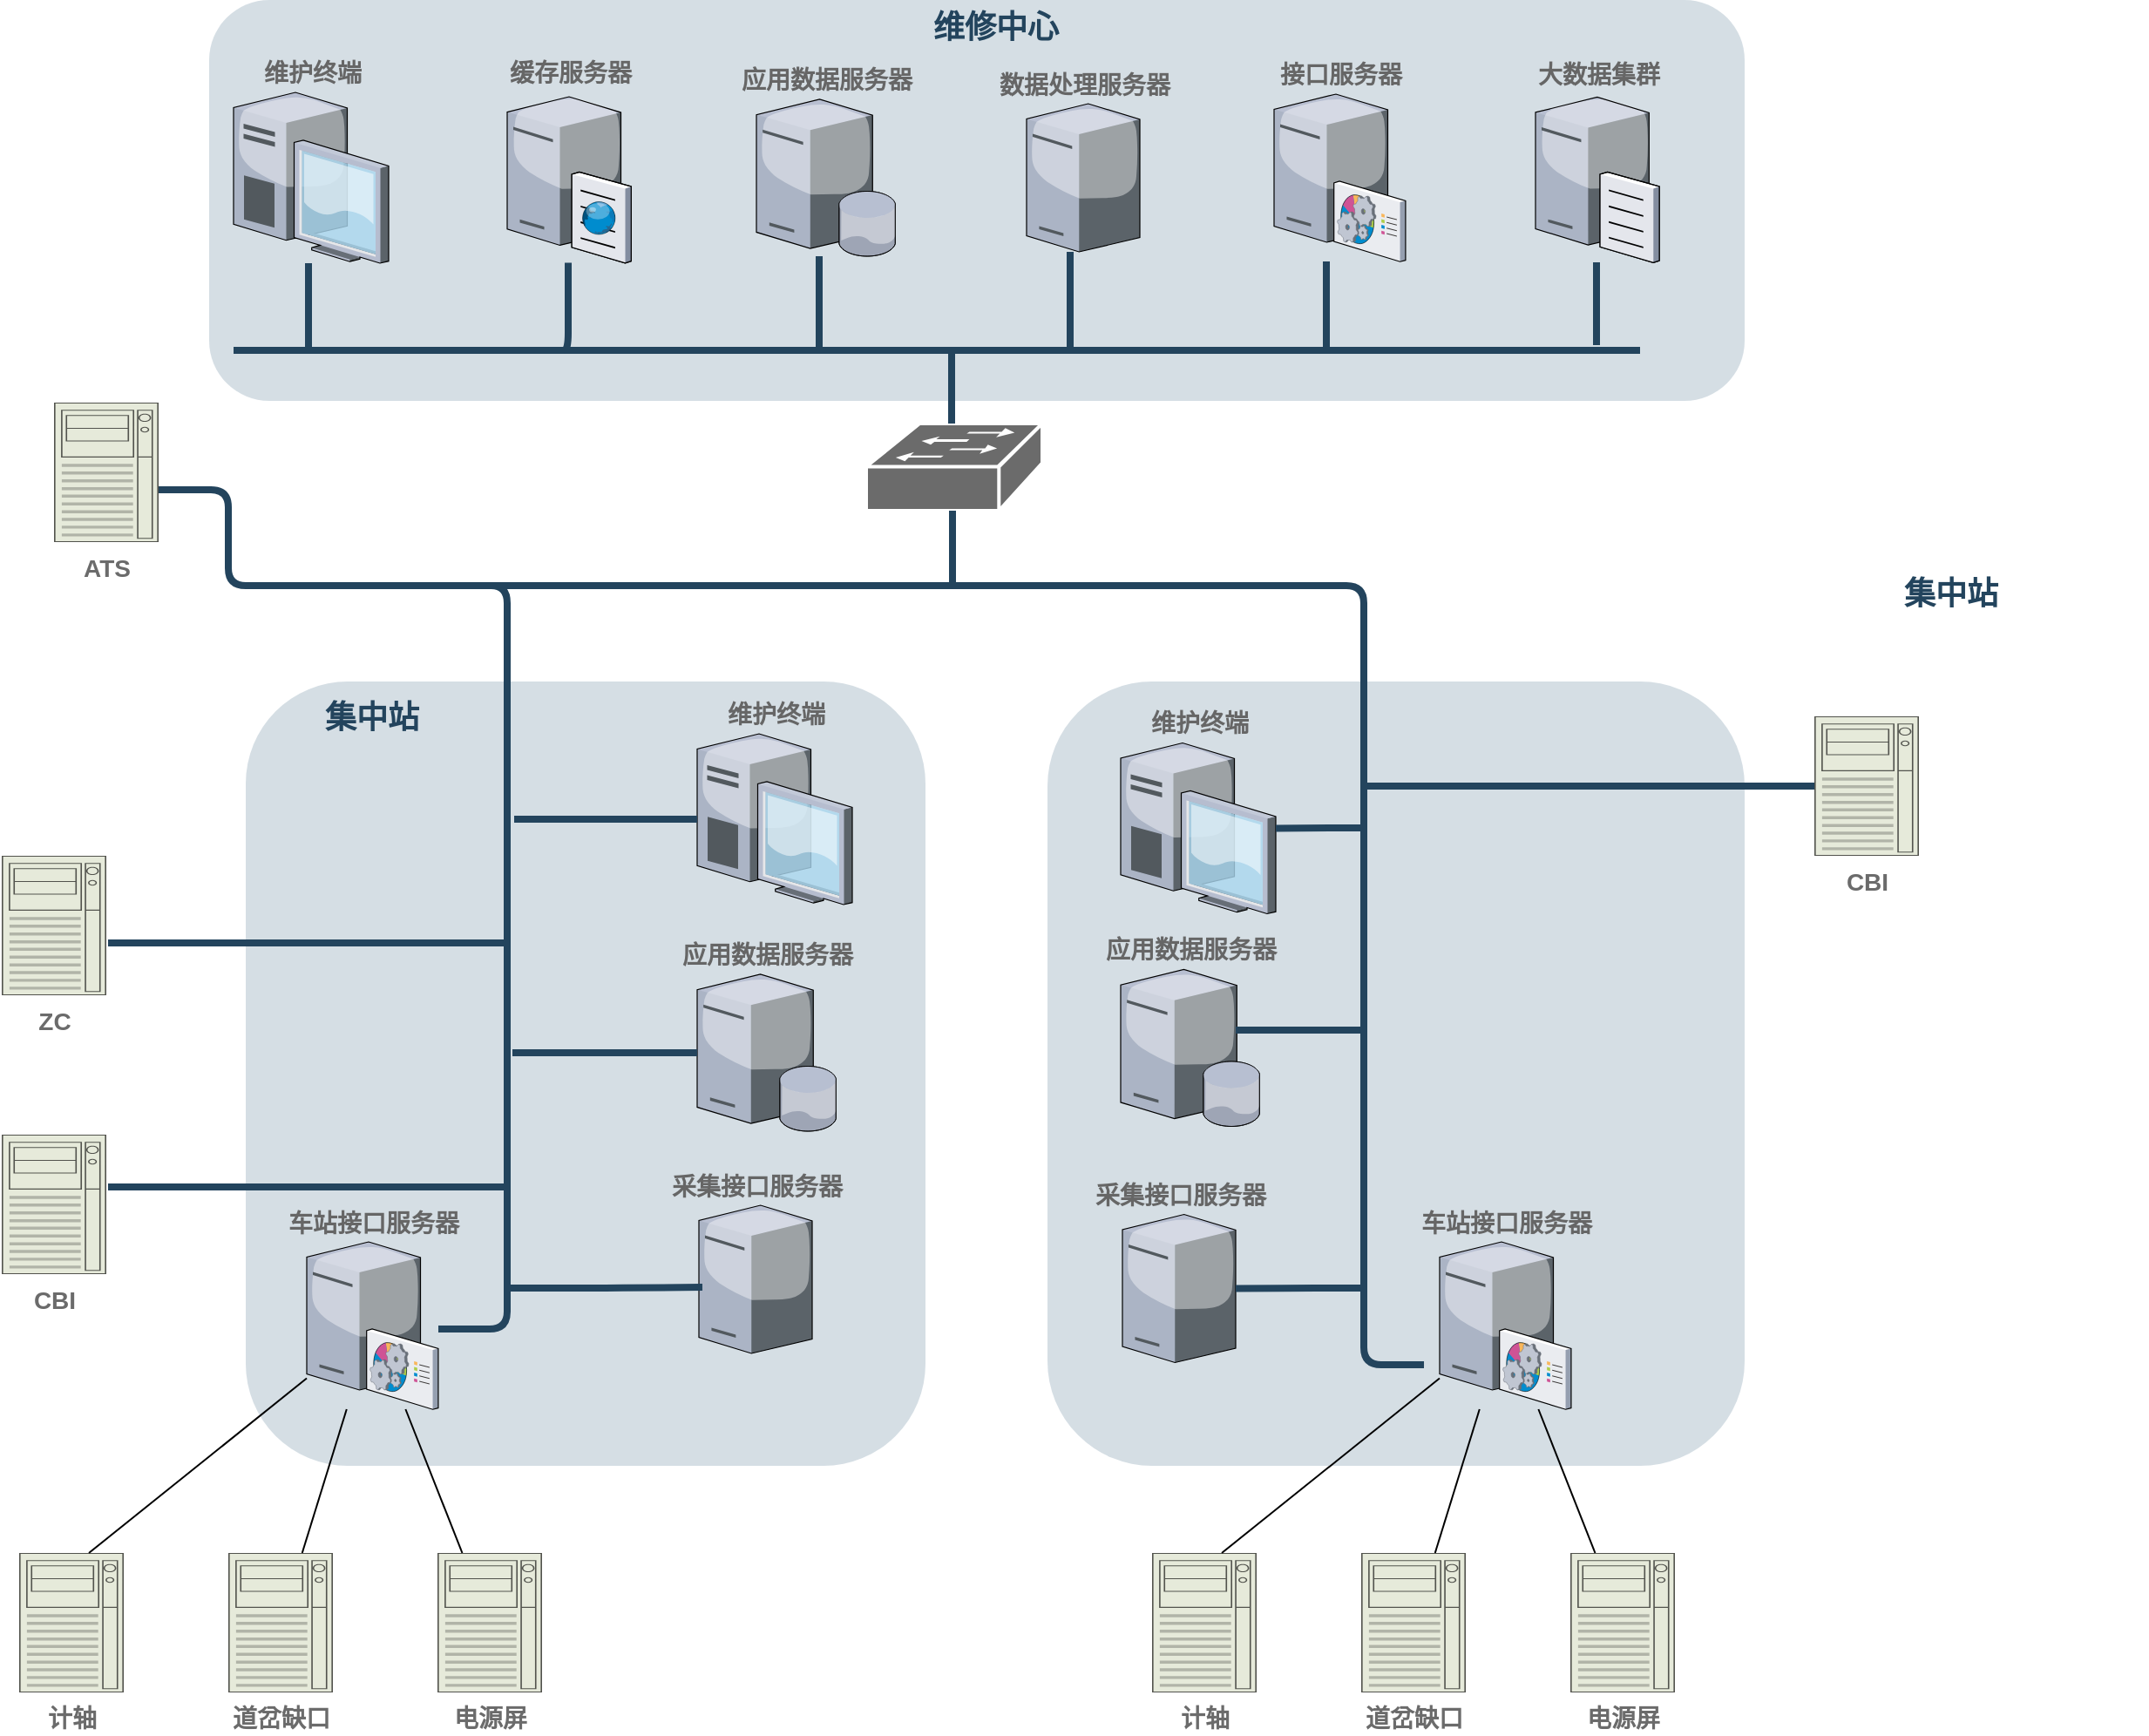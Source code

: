<mxfile version="22.1.18" type="github">
  <diagram id="6a731a19-8d31-9384-78a2-239565b7b9f0" name="Page-1">
    <mxGraphModel dx="2253" dy="738" grid="1" gridSize="10" guides="1" tooltips="1" connect="1" arrows="1" fold="1" page="1" pageScale="1" pageWidth="827" pageHeight="1169" background="none" math="0" shadow="0">
      <root>
        <mxCell id="0" />
        <mxCell id="1" parent="0" />
        <mxCell id="2095" value="" style="rounded=1;whiteSpace=wrap;html=1;strokeColor=none;fillColor=#BAC8D3;fontSize=24;fontColor=#23445D;align=center;opacity=60;" parent="1" vertex="1">
          <mxGeometry x="39" y="9" width="881" height="230" as="geometry" />
        </mxCell>
        <mxCell id="2107" value="" style="shape=mxgraph.cisco.switches.workgroup_switch;html=1;dashed=0;fillColor=#6B6B6B;strokeColor=#ffffff;strokeWidth=2;verticalLabelPosition=bottom;verticalAlign=top;fontFamily=Helvetica;fontSize=36;fontColor=#FFB366" parent="1" vertex="1">
          <mxGeometry x="416" y="252" width="101" height="50" as="geometry" />
        </mxCell>
        <mxCell id="2152" value="" style="line;html=1;strokeColor=#23445D;" parent="1" vertex="1">
          <mxGeometry x="53" y="205" width="807" height="10" as="geometry" />
        </mxCell>
        <mxCell id="2155" value="" style="edgeStyle=elbowEdgeStyle;elbow=horizontal;endArrow=none;html=1;strokeColor=#23445D;endFill=0;strokeWidth=4;rounded=1" parent="1" target="vkNKLQlULWIMrCskGfcK-2239" edge="1">
          <mxGeometry width="100" height="100" relative="1" as="geometry">
            <mxPoint x="533" y="210" as="sourcePoint" />
            <mxPoint x="533" y="157" as="targetPoint" />
          </mxGeometry>
        </mxCell>
        <mxCell id="2159" value="" style="edgeStyle=elbowEdgeStyle;elbow=horizontal;endArrow=none;html=1;strokeColor=#23445D;endFill=0;strokeWidth=4;rounded=1;" parent="1" target="vkNKLQlULWIMrCskGfcK-2234" edge="1">
          <mxGeometry width="100" height="100" relative="1" as="geometry">
            <mxPoint x="389" y="210" as="sourcePoint" />
            <mxPoint x="389" y="157" as="targetPoint" />
            <Array as="points">
              <mxPoint x="389" y="180" />
            </Array>
          </mxGeometry>
        </mxCell>
        <mxCell id="2160" value="" style="edgeStyle=elbowEdgeStyle;elbow=horizontal;endArrow=none;html=1;strokeColor=#23445D;endFill=0;strokeWidth=4;rounded=1;" parent="1" target="vkNKLQlULWIMrCskGfcK-2237" edge="1">
          <mxGeometry width="100" height="100" relative="1" as="geometry">
            <mxPoint x="240" y="210" as="sourcePoint" />
            <mxPoint x="245" y="157" as="targetPoint" />
            <Array as="points">
              <mxPoint x="245" y="180" />
            </Array>
          </mxGeometry>
        </mxCell>
        <mxCell id="2161" value="" style="edgeStyle=elbowEdgeStyle;elbow=horizontal;endArrow=none;html=1;strokeColor=#23445D;endFill=0;strokeWidth=4;rounded=1" parent="1" target="vkNKLQlULWIMrCskGfcK-2240" edge="1">
          <mxGeometry width="100" height="100" relative="1" as="geometry">
            <mxPoint x="96" y="210" as="sourcePoint" />
            <mxPoint x="96" y="157" as="targetPoint" />
          </mxGeometry>
        </mxCell>
        <mxCell id="2162" value="" style="edgeStyle=elbowEdgeStyle;elbow=horizontal;endArrow=none;html=1;strokeColor=#23445D;endFill=0;strokeWidth=4;rounded=1" parent="1" target="2107" edge="1">
          <mxGeometry width="100" height="100" relative="1" as="geometry">
            <mxPoint x="465" y="210" as="sourcePoint" />
            <mxPoint x="465" y="240" as="targetPoint" />
          </mxGeometry>
        </mxCell>
        <mxCell id="2163" value="" style="edgeStyle=elbowEdgeStyle;elbow=horizontal;endArrow=none;html=1;strokeColor=#23445D;endFill=0;strokeWidth=4;rounded=1" parent="1" source="2107" edge="1">
          <mxGeometry width="100" height="100" relative="1" as="geometry">
            <mxPoint x="465.0" y="303" as="sourcePoint" />
            <mxPoint x="465.278" y="345.083" as="targetPoint" />
          </mxGeometry>
        </mxCell>
        <mxCell id="2226" value="&lt;font color=&quot;#23445d&quot; style=&quot;font-size: 18px;&quot;&gt;维修中心&lt;/font&gt;" style="rounded=1;whiteSpace=wrap;html=1;strokeColor=none;fillColor=none;fontSize=18;fontColor=#742B21;align=center;fontStyle=1" parent="1" vertex="1">
          <mxGeometry x="377.5" y="15" width="225" height="19" as="geometry" />
        </mxCell>
        <mxCell id="chNrVIpnMzZten6UTjGX-2267" value="" style="edgeStyle=elbowEdgeStyle;elbow=horizontal;endArrow=none;html=1;strokeColor=#23445D;endFill=0;strokeWidth=4;rounded=1;" parent="1" target="vkNKLQlULWIMrCskGfcK-2236" edge="1">
          <mxGeometry width="100" height="100" relative="1" as="geometry">
            <mxPoint x="680" y="209" as="sourcePoint" />
            <mxPoint x="687" y="160" as="targetPoint" />
            <Array as="points">
              <mxPoint x="680" y="170" />
            </Array>
          </mxGeometry>
        </mxCell>
        <mxCell id="chNrVIpnMzZten6UTjGX-2269" value="" style="rounded=1;whiteSpace=wrap;html=1;strokeColor=none;fillColor=#BAC8D3;fontSize=24;fontColor=#23445D;align=right;opacity=60;labelPosition=left;verticalLabelPosition=top;verticalAlign=bottom;" parent="1" vertex="1">
          <mxGeometry x="60" y="400" width="390" height="450" as="geometry" />
        </mxCell>
        <mxCell id="vkNKLQlULWIMrCskGfcK-2234" value="应用数据服务器" style="verticalLabelPosition=top;sketch=0;aspect=fixed;html=1;verticalAlign=bottom;strokeColor=none;align=center;outlineConnect=0;shape=mxgraph.citrix.database_server;labelPosition=center;fontSize=14;fontStyle=1;fontColor=#666666;" vertex="1" parent="1">
          <mxGeometry x="353" y="66" width="80" height="90" as="geometry" />
        </mxCell>
        <mxCell id="vkNKLQlULWIMrCskGfcK-2235" value="大数据集群" style="verticalLabelPosition=top;sketch=0;aspect=fixed;html=1;verticalAlign=bottom;strokeColor=none;align=center;outlineConnect=0;shape=mxgraph.citrix.file_server;fontStyle=1;fontColor=#666666;labelPosition=center;fontSize=14;" vertex="1" parent="1">
          <mxGeometry x="800" y="62.5" width="71" height="97" as="geometry" />
        </mxCell>
        <mxCell id="vkNKLQlULWIMrCskGfcK-2236" value="接口服务器" style="verticalLabelPosition=top;sketch=0;aspect=fixed;html=1;verticalAlign=bottom;strokeColor=none;align=center;outlineConnect=0;shape=mxgraph.citrix.command_center;labelPosition=center;fontSize=14;fontStyle=1;fontColor=#666666;" vertex="1" parent="1">
          <mxGeometry x="650" y="63" width="75.5" height="96" as="geometry" />
        </mxCell>
        <mxCell id="vkNKLQlULWIMrCskGfcK-2237" value="缓存服务器" style="verticalLabelPosition=top;sketch=0;aspect=fixed;html=1;verticalAlign=bottom;strokeColor=none;align=center;outlineConnect=0;shape=mxgraph.citrix.cache_server;labelPosition=center;fontSize=14;fontStyle=1;fontColor=#666666;" vertex="1" parent="1">
          <mxGeometry x="210" y="62.25" width="71" height="97.5" as="geometry" />
        </mxCell>
        <mxCell id="vkNKLQlULWIMrCskGfcK-2239" value="数据处理服务器" style="verticalLabelPosition=top;sketch=0;aspect=fixed;html=1;verticalAlign=bottom;strokeColor=none;align=center;outlineConnect=0;shape=mxgraph.citrix.tower_server;fontSize=14;fontStyle=1;labelPosition=center;fontColor=#666666;" vertex="1" parent="1">
          <mxGeometry x="508" y="68.5" width="65" height="85" as="geometry" />
        </mxCell>
        <mxCell id="vkNKLQlULWIMrCskGfcK-2240" value="维护终端" style="verticalLabelPosition=top;sketch=0;aspect=fixed;html=1;verticalAlign=bottom;strokeColor=none;align=center;outlineConnect=0;shape=mxgraph.citrix.desktop;fontStyle=1;fontSize=14;labelPosition=center;fontColor=#666666;" vertex="1" parent="1">
          <mxGeometry x="53" y="62" width="89" height="98" as="geometry" />
        </mxCell>
        <mxCell id="vkNKLQlULWIMrCskGfcK-2241" value="" style="edgeStyle=elbowEdgeStyle;elbow=horizontal;endArrow=none;html=1;strokeColor=#23445D;endFill=0;strokeWidth=4;rounded=1;exitX=0.969;exitY=0.2;exitDx=0;exitDy=0;exitPerimeter=0;" edge="1" parent="1" source="2152" target="vkNKLQlULWIMrCskGfcK-2235">
          <mxGeometry width="100" height="100" relative="1" as="geometry">
            <mxPoint x="697" y="219" as="sourcePoint" />
            <mxPoint x="697" y="169" as="targetPoint" />
          </mxGeometry>
        </mxCell>
        <mxCell id="vkNKLQlULWIMrCskGfcK-2242" value="" style="edgeStyle=elbowEdgeStyle;elbow=horizontal;endArrow=none;html=1;strokeColor=#23445D;endFill=0;strokeWidth=4;rounded=1;exitX=0.167;exitY=0.3;exitDx=0;exitDy=0;exitPerimeter=0;" edge="1" parent="1">
          <mxGeometry width="100" height="100" relative="1" as="geometry">
            <mxPoint x="191.87" y="345" as="sourcePoint" />
            <mxPoint x="170.5" y="771.5" as="targetPoint" />
            <Array as="points">
              <mxPoint x="210" y="542" />
            </Array>
          </mxGeometry>
        </mxCell>
        <mxCell id="vkNKLQlULWIMrCskGfcK-2243" value="&lt;font color=&quot;#23445d&quot;&gt;集中站&lt;/font&gt;" style="rounded=1;whiteSpace=wrap;html=1;strokeColor=none;fillColor=none;fontSize=18;fontColor=#742B21;align=center;fontStyle=1" vertex="1" parent="1">
          <mxGeometry x="20.25" y="411" width="225" height="19" as="geometry" />
        </mxCell>
        <mxCell id="vkNKLQlULWIMrCskGfcK-2246" value="维护终端" style="verticalLabelPosition=top;sketch=0;aspect=fixed;html=1;verticalAlign=bottom;strokeColor=none;align=center;outlineConnect=0;shape=mxgraph.citrix.desktop;fontStyle=1;fontSize=14;labelPosition=center;fontColor=#666666;" vertex="1" parent="1">
          <mxGeometry x="319" y="430" width="89" height="98" as="geometry" />
        </mxCell>
        <mxCell id="vkNKLQlULWIMrCskGfcK-2248" value="" style="edgeStyle=elbowEdgeStyle;elbow=horizontal;endArrow=none;html=1;strokeColor=#23445D;endFill=0;strokeWidth=4;rounded=1" edge="1" parent="1" target="vkNKLQlULWIMrCskGfcK-2246">
          <mxGeometry width="100" height="100" relative="1" as="geometry">
            <mxPoint x="214" y="479" as="sourcePoint" />
            <mxPoint x="315" y="474" as="targetPoint" />
          </mxGeometry>
        </mxCell>
        <mxCell id="vkNKLQlULWIMrCskGfcK-2249" value="应用数据服务器" style="verticalLabelPosition=top;sketch=0;aspect=fixed;html=1;verticalAlign=bottom;strokeColor=none;align=center;outlineConnect=0;shape=mxgraph.citrix.database_server;labelPosition=center;fontSize=14;fontStyle=1;fontColor=#666666;" vertex="1" parent="1">
          <mxGeometry x="319" y="568" width="80" height="90" as="geometry" />
        </mxCell>
        <mxCell id="vkNKLQlULWIMrCskGfcK-2250" value="" style="edgeStyle=elbowEdgeStyle;elbow=horizontal;endArrow=none;html=1;strokeColor=#23445D;endFill=0;strokeWidth=4;rounded=1" edge="1" parent="1" target="vkNKLQlULWIMrCskGfcK-2249">
          <mxGeometry width="100" height="100" relative="1" as="geometry">
            <mxPoint x="213" y="613" as="sourcePoint" />
            <mxPoint x="320" y="616" as="targetPoint" />
            <Array as="points" />
          </mxGeometry>
        </mxCell>
        <mxCell id="vkNKLQlULWIMrCskGfcK-2251" value="采集接口服务器" style="verticalLabelPosition=top;sketch=0;aspect=fixed;html=1;verticalAlign=bottom;strokeColor=none;align=center;outlineConnect=0;shape=mxgraph.citrix.tower_server;fontSize=14;fontStyle=1;labelPosition=center;fontColor=#666666;" vertex="1" parent="1">
          <mxGeometry x="320" y="700.5" width="65" height="85" as="geometry" />
        </mxCell>
        <mxCell id="vkNKLQlULWIMrCskGfcK-2252" value="" style="edgeStyle=elbowEdgeStyle;elbow=horizontal;endArrow=none;html=1;strokeColor=#23445D;endFill=0;strokeWidth=4;rounded=1" edge="1" parent="1">
          <mxGeometry width="100" height="100" relative="1" as="geometry">
            <mxPoint x="211" y="748" as="sourcePoint" />
            <mxPoint x="322" y="747.5" as="targetPoint" />
          </mxGeometry>
        </mxCell>
        <mxCell id="vkNKLQlULWIMrCskGfcK-2254" value="车站接口服务器" style="verticalLabelPosition=top;sketch=0;aspect=fixed;html=1;verticalAlign=bottom;strokeColor=none;align=center;outlineConnect=0;shape=mxgraph.citrix.command_center;labelPosition=center;fontSize=14;fontStyle=1;fontColor=#666666;" vertex="1" parent="1">
          <mxGeometry x="95" y="721.5" width="75.5" height="96" as="geometry" />
        </mxCell>
        <mxCell id="vkNKLQlULWIMrCskGfcK-2256" value="计轴" style="strokeColor=#666666;html=1;verticalLabelPosition=bottom;labelBackgroundColor=#ffffff;verticalAlign=top;outlineConnect=0;shadow=0;dashed=0;shape=mxgraph.rack.general.server_2;fillColor=#e6eada;fontSize=14;fontStyle=1;fontColor=#6B6B6B;" vertex="1" parent="1">
          <mxGeometry x="-70" y="900" width="60" height="80" as="geometry" />
        </mxCell>
        <mxCell id="vkNKLQlULWIMrCskGfcK-2257" value="道岔缺口" style="strokeColor=#666666;html=1;verticalLabelPosition=bottom;labelBackgroundColor=#ffffff;verticalAlign=top;outlineConnect=0;shadow=0;dashed=0;shape=mxgraph.rack.general.server_2;fillColor=#e6eada;fontSize=14;fontStyle=1;fontColor=#6B6B6B;" vertex="1" parent="1">
          <mxGeometry x="50" y="900" width="60" height="80" as="geometry" />
        </mxCell>
        <mxCell id="vkNKLQlULWIMrCskGfcK-2258" value="电源屏" style="strokeColor=#666666;html=1;verticalLabelPosition=bottom;labelBackgroundColor=#ffffff;verticalAlign=top;outlineConnect=0;shadow=0;dashed=0;shape=mxgraph.rack.general.server_2;fillColor=#e6eada;fontSize=14;fontStyle=1;fontColor=#6B6B6B;" vertex="1" parent="1">
          <mxGeometry x="170" y="900" width="60" height="80" as="geometry" />
        </mxCell>
        <mxCell id="vkNKLQlULWIMrCskGfcK-2264" value="" style="endArrow=none;html=1;rounded=0;" edge="1" parent="1" target="vkNKLQlULWIMrCskGfcK-2254">
          <mxGeometry width="50" height="50" relative="1" as="geometry">
            <mxPoint x="-30" y="900" as="sourcePoint" />
            <mxPoint x="20" y="850" as="targetPoint" />
          </mxGeometry>
        </mxCell>
        <mxCell id="vkNKLQlULWIMrCskGfcK-2265" value="" style="endArrow=none;html=1;rounded=0;" edge="1" parent="1" source="vkNKLQlULWIMrCskGfcK-2257" target="vkNKLQlULWIMrCskGfcK-2254">
          <mxGeometry width="50" height="50" relative="1" as="geometry">
            <mxPoint x="-20" y="910" as="sourcePoint" />
            <mxPoint x="105" y="810" as="targetPoint" />
          </mxGeometry>
        </mxCell>
        <mxCell id="vkNKLQlULWIMrCskGfcK-2266" value="" style="endArrow=none;html=1;rounded=0;" edge="1" parent="1" source="vkNKLQlULWIMrCskGfcK-2258" target="vkNKLQlULWIMrCskGfcK-2254">
          <mxGeometry width="50" height="50" relative="1" as="geometry">
            <mxPoint x="-10" y="920" as="sourcePoint" />
            <mxPoint x="115" y="820" as="targetPoint" />
          </mxGeometry>
        </mxCell>
        <mxCell id="vkNKLQlULWIMrCskGfcK-2267" value="ZC" style="strokeColor=#666666;html=1;verticalLabelPosition=bottom;labelBackgroundColor=#ffffff;verticalAlign=top;outlineConnect=0;shadow=0;dashed=0;shape=mxgraph.rack.general.server_2;fillColor=#e6eada;fontSize=14;fontStyle=1;fontColor=#6B6B6B;" vertex="1" parent="1">
          <mxGeometry x="-80" y="500" width="60" height="80" as="geometry" />
        </mxCell>
        <mxCell id="vkNKLQlULWIMrCskGfcK-2268" value="CBI" style="strokeColor=#666666;html=1;verticalLabelPosition=bottom;labelBackgroundColor=#ffffff;verticalAlign=top;outlineConnect=0;shadow=0;dashed=0;shape=mxgraph.rack.general.server_2;fillColor=#e6eada;fontSize=14;fontStyle=1;fontColor=#6B6B6B;" vertex="1" parent="1">
          <mxGeometry x="-80" y="660" width="60" height="80" as="geometry" />
        </mxCell>
        <mxCell id="vkNKLQlULWIMrCskGfcK-2270" value="" style="edgeStyle=elbowEdgeStyle;elbow=horizontal;endArrow=none;html=1;strokeColor=#23445D;endFill=0;strokeWidth=4;rounded=1" edge="1" parent="1">
          <mxGeometry width="100" height="100" relative="1" as="geometry">
            <mxPoint x="-19" y="550" as="sourcePoint" />
            <mxPoint x="211" y="550" as="targetPoint" />
          </mxGeometry>
        </mxCell>
        <mxCell id="vkNKLQlULWIMrCskGfcK-2271" value="" style="edgeStyle=elbowEdgeStyle;elbow=horizontal;endArrow=none;html=1;strokeColor=#23445D;endFill=0;strokeWidth=4;rounded=1" edge="1" parent="1">
          <mxGeometry width="100" height="100" relative="1" as="geometry">
            <mxPoint x="-19" y="690" as="sourcePoint" />
            <mxPoint x="211" y="690" as="targetPoint" />
          </mxGeometry>
        </mxCell>
        <mxCell id="vkNKLQlULWIMrCskGfcK-2272" value="" style="rounded=1;whiteSpace=wrap;html=1;strokeColor=none;fillColor=#BAC8D3;fontSize=24;fontColor=#23445D;align=right;opacity=60;labelPosition=left;verticalLabelPosition=top;verticalAlign=bottom;" vertex="1" parent="1">
          <mxGeometry x="520" y="400" width="400" height="450" as="geometry" />
        </mxCell>
        <mxCell id="vkNKLQlULWIMrCskGfcK-2273" value="" style="edgeStyle=elbowEdgeStyle;elbow=horizontal;endArrow=none;html=1;strokeColor=#23445D;endFill=0;strokeWidth=4;rounded=1;entryX=-0.066;entryY=0.734;entryDx=0;entryDy=0;entryPerimeter=0;" edge="1" parent="1">
          <mxGeometry width="100" height="100" relative="1" as="geometry">
            <mxPoint x="667" y="345" as="sourcePoint" />
            <mxPoint x="736.017" y="791.964" as="targetPoint" />
          </mxGeometry>
        </mxCell>
        <mxCell id="vkNKLQlULWIMrCskGfcK-2274" value="&lt;font color=&quot;#23445d&quot;&gt;集中站&lt;/font&gt;" style="rounded=1;whiteSpace=wrap;html=1;strokeColor=none;fillColor=none;fontSize=18;fontColor=#742B21;align=center;fontStyle=1" vertex="1" parent="1">
          <mxGeometry x="926" y="340" width="225" height="19" as="geometry" />
        </mxCell>
        <mxCell id="vkNKLQlULWIMrCskGfcK-2275" value="维护终端" style="verticalLabelPosition=top;sketch=0;aspect=fixed;html=1;verticalAlign=bottom;strokeColor=none;align=center;outlineConnect=0;shape=mxgraph.citrix.desktop;fontStyle=1;fontSize=14;labelPosition=center;fontColor=#666666;" vertex="1" parent="1">
          <mxGeometry x="562" y="435.25" width="89" height="98" as="geometry" />
        </mxCell>
        <mxCell id="vkNKLQlULWIMrCskGfcK-2276" value="" style="edgeStyle=elbowEdgeStyle;elbow=horizontal;endArrow=none;html=1;strokeColor=#23445D;endFill=0;strokeWidth=4;rounded=1" edge="1" parent="1" target="vkNKLQlULWIMrCskGfcK-2275">
          <mxGeometry width="100" height="100" relative="1" as="geometry">
            <mxPoint x="700" y="484" as="sourcePoint" />
            <mxPoint x="784" y="454" as="targetPoint" />
          </mxGeometry>
        </mxCell>
        <mxCell id="vkNKLQlULWIMrCskGfcK-2277" value="应用数据服务器" style="verticalLabelPosition=top;sketch=0;aspect=fixed;html=1;verticalAlign=bottom;strokeColor=none;align=center;outlineConnect=0;shape=mxgraph.citrix.database_server;labelPosition=center;fontSize=14;fontStyle=1;fontColor=#666666;" vertex="1" parent="1">
          <mxGeometry x="562" y="565.25" width="80" height="90" as="geometry" />
        </mxCell>
        <mxCell id="vkNKLQlULWIMrCskGfcK-2279" value="采集接口服务器" style="verticalLabelPosition=top;sketch=0;aspect=fixed;html=1;verticalAlign=bottom;strokeColor=none;align=center;outlineConnect=0;shape=mxgraph.citrix.tower_server;fontSize=14;fontStyle=1;labelPosition=center;fontColor=#666666;" vertex="1" parent="1">
          <mxGeometry x="563" y="705.75" width="65" height="85" as="geometry" />
        </mxCell>
        <mxCell id="vkNKLQlULWIMrCskGfcK-2280" value="" style="edgeStyle=elbowEdgeStyle;elbow=horizontal;endArrow=none;html=1;strokeColor=#23445D;endFill=0;strokeWidth=4;rounded=1" edge="1" parent="1" target="vkNKLQlULWIMrCskGfcK-2279">
          <mxGeometry width="100" height="100" relative="1" as="geometry">
            <mxPoint x="700" y="748" as="sourcePoint" />
            <mxPoint x="791" y="727.5" as="targetPoint" />
          </mxGeometry>
        </mxCell>
        <mxCell id="vkNKLQlULWIMrCskGfcK-2281" value="车站接口服务器" style="verticalLabelPosition=top;sketch=0;aspect=fixed;html=1;verticalAlign=bottom;strokeColor=none;align=center;outlineConnect=0;shape=mxgraph.citrix.command_center;labelPosition=center;fontSize=14;fontStyle=1;fontColor=#666666;" vertex="1" parent="1">
          <mxGeometry x="745" y="721.5" width="75.5" height="96" as="geometry" />
        </mxCell>
        <mxCell id="vkNKLQlULWIMrCskGfcK-2282" value="计轴" style="strokeColor=#666666;html=1;verticalLabelPosition=bottom;labelBackgroundColor=#ffffff;verticalAlign=top;outlineConnect=0;shadow=0;dashed=0;shape=mxgraph.rack.general.server_2;fillColor=#e6eada;fontSize=14;fontStyle=1;fontColor=#6B6B6B;" vertex="1" parent="1">
          <mxGeometry x="580" y="900" width="60" height="80" as="geometry" />
        </mxCell>
        <mxCell id="vkNKLQlULWIMrCskGfcK-2283" value="道岔缺口" style="strokeColor=#666666;html=1;verticalLabelPosition=bottom;labelBackgroundColor=#ffffff;verticalAlign=top;outlineConnect=0;shadow=0;dashed=0;shape=mxgraph.rack.general.server_2;fillColor=#e6eada;fontSize=14;fontStyle=1;fontColor=#6B6B6B;" vertex="1" parent="1">
          <mxGeometry x="700" y="900" width="60" height="80" as="geometry" />
        </mxCell>
        <mxCell id="vkNKLQlULWIMrCskGfcK-2284" value="电源屏" style="strokeColor=#666666;html=1;verticalLabelPosition=bottom;labelBackgroundColor=#ffffff;verticalAlign=top;outlineConnect=0;shadow=0;dashed=0;shape=mxgraph.rack.general.server_2;fillColor=#e6eada;fontSize=14;fontStyle=1;fontColor=#6B6B6B;" vertex="1" parent="1">
          <mxGeometry x="820" y="900" width="60" height="80" as="geometry" />
        </mxCell>
        <mxCell id="vkNKLQlULWIMrCskGfcK-2285" value="" style="endArrow=none;html=1;rounded=0;" edge="1" parent="1" target="vkNKLQlULWIMrCskGfcK-2281">
          <mxGeometry width="50" height="50" relative="1" as="geometry">
            <mxPoint x="620" y="900" as="sourcePoint" />
            <mxPoint x="670" y="850" as="targetPoint" />
          </mxGeometry>
        </mxCell>
        <mxCell id="vkNKLQlULWIMrCskGfcK-2286" value="" style="endArrow=none;html=1;rounded=0;" edge="1" parent="1" source="vkNKLQlULWIMrCskGfcK-2283" target="vkNKLQlULWIMrCskGfcK-2281">
          <mxGeometry width="50" height="50" relative="1" as="geometry">
            <mxPoint x="630" y="910" as="sourcePoint" />
            <mxPoint x="755" y="810" as="targetPoint" />
          </mxGeometry>
        </mxCell>
        <mxCell id="vkNKLQlULWIMrCskGfcK-2287" value="" style="endArrow=none;html=1;rounded=0;" edge="1" parent="1" source="vkNKLQlULWIMrCskGfcK-2284" target="vkNKLQlULWIMrCskGfcK-2281">
          <mxGeometry width="50" height="50" relative="1" as="geometry">
            <mxPoint x="640" y="920" as="sourcePoint" />
            <mxPoint x="765" y="820" as="targetPoint" />
          </mxGeometry>
        </mxCell>
        <mxCell id="vkNKLQlULWIMrCskGfcK-2289" value="CBI" style="strokeColor=#666666;html=1;verticalLabelPosition=bottom;labelBackgroundColor=#ffffff;verticalAlign=top;outlineConnect=0;shadow=0;dashed=0;shape=mxgraph.rack.general.server_2;fillColor=#e6eada;fontSize=14;fontStyle=1;fontColor=#6B6B6B;" vertex="1" parent="1">
          <mxGeometry x="960" y="420" width="60" height="80" as="geometry" />
        </mxCell>
        <mxCell id="vkNKLQlULWIMrCskGfcK-2290" value="" style="edgeStyle=elbowEdgeStyle;elbow=horizontal;endArrow=none;html=1;strokeColor=#23445D;endFill=0;strokeWidth=4;rounded=1" edge="1" parent="1" target="vkNKLQlULWIMrCskGfcK-2289">
          <mxGeometry width="100" height="100" relative="1" as="geometry">
            <mxPoint x="700" y="460" as="sourcePoint" />
            <mxPoint x="913" y="460" as="targetPoint" />
          </mxGeometry>
        </mxCell>
        <mxCell id="2154" value="" style="line;html=1;strokeColor=#23445D;" parent="1" vertex="1">
          <mxGeometry x="90" y="340" width="600" height="10" as="geometry" />
        </mxCell>
        <mxCell id="vkNKLQlULWIMrCskGfcK-2295" value="" style="edgeStyle=elbowEdgeStyle;elbow=horizontal;endArrow=none;html=1;strokeColor=#23445D;endFill=0;strokeWidth=4;rounded=1" edge="1" parent="1">
          <mxGeometry width="100" height="100" relative="1" as="geometry">
            <mxPoint x="700" y="600" as="sourcePoint" />
            <mxPoint x="628" y="600" as="targetPoint" />
          </mxGeometry>
        </mxCell>
        <mxCell id="vkNKLQlULWIMrCskGfcK-2296" value="ATS" style="strokeColor=#666666;html=1;verticalLabelPosition=bottom;labelBackgroundColor=#ffffff;verticalAlign=top;outlineConnect=0;shadow=0;dashed=0;shape=mxgraph.rack.general.server_2;fillColor=#e6eada;fontSize=14;fontStyle=1;fontColor=#6B6B6B;" vertex="1" parent="1">
          <mxGeometry x="-50" y="240" width="60" height="80" as="geometry" />
        </mxCell>
        <mxCell id="vkNKLQlULWIMrCskGfcK-2297" value="" style="edgeStyle=elbowEdgeStyle;elbow=horizontal;endArrow=none;html=1;strokeColor=#23445D;endFill=0;strokeWidth=4;rounded=1" edge="1" parent="1" target="2154">
          <mxGeometry width="100" height="100" relative="1" as="geometry">
            <mxPoint x="10" y="290" as="sourcePoint" />
            <mxPoint x="115" y="290" as="targetPoint" />
          </mxGeometry>
        </mxCell>
      </root>
    </mxGraphModel>
  </diagram>
</mxfile>
